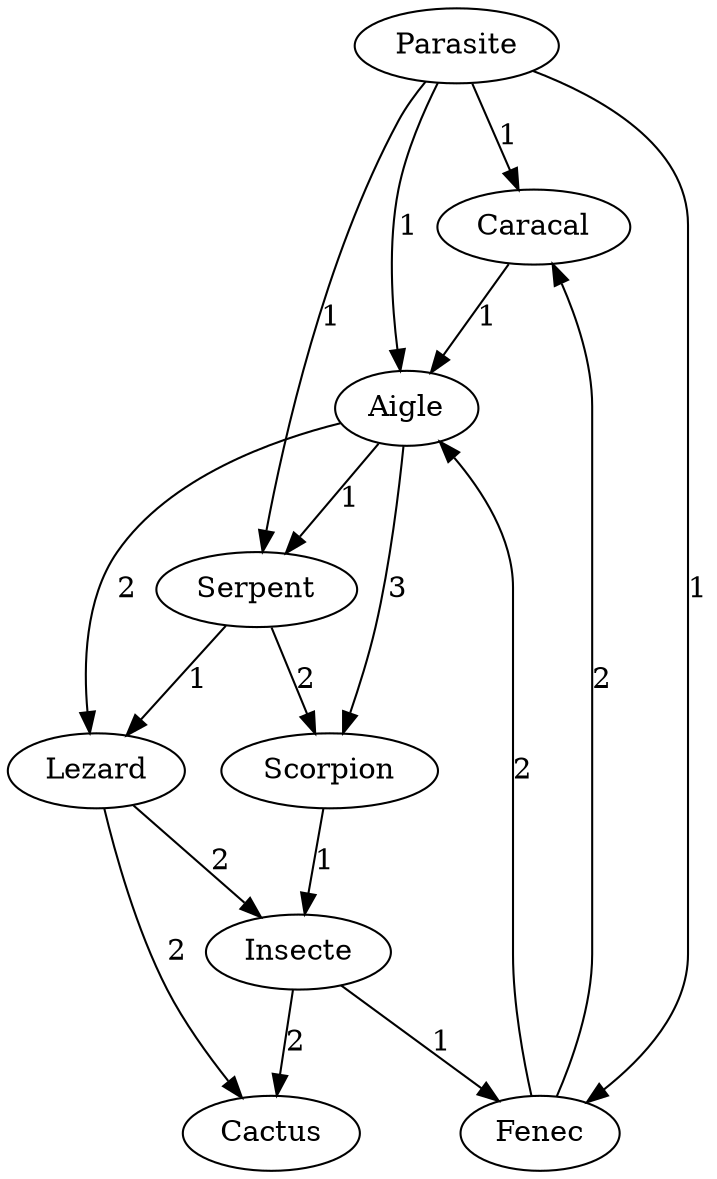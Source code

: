 digraph G {
    Caracal -> Aigle [label="1"];
    Aigle -> Serpent [label="1"];
    Aigle -> Lezard [label="2"];
    Aigle -> Scorpion [label="3"];
    Serpent -> Scorpion [label="2"];
    Serpent -> Lezard [label="1"];
    Lezard -> Insecte [label="2"];
    Lezard -> Cactus [label="2"];
    Parasite -> Serpent [label="1"];
    Parasite -> Aigle [label="1"];
    Parasite -> Caracal [label="1"];
    Parasite -> Fenec [label="1"];
    Insecte -> Fenec [label="1"];
    Insecte -> Cactus [label="2"];
    Fenec -> Aigle [label="2"];
    Fenec -> Caracal [label="2"];
    Scorpion -> Insecte [label="1"];
}
